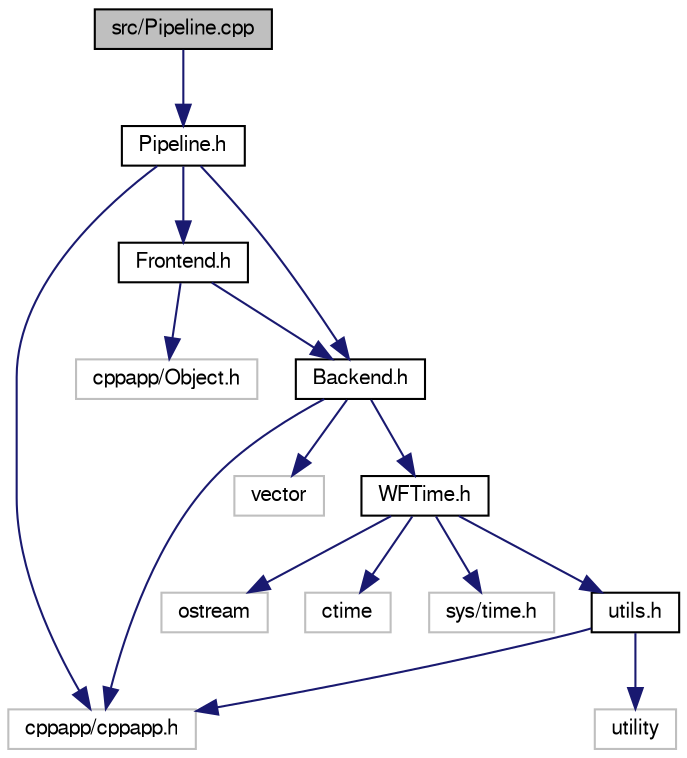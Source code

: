 digraph "src/Pipeline.cpp"
{
  edge [fontname="FreeSans",fontsize="10",labelfontname="FreeSans",labelfontsize="10"];
  node [fontname="FreeSans",fontsize="10",shape=record];
  Node1 [label="src/Pipeline.cpp",height=0.2,width=0.4,color="black", fillcolor="grey75", style="filled" fontcolor="black"];
  Node1 -> Node2 [color="midnightblue",fontsize="10",style="solid",fontname="FreeSans"];
  Node2 [label="Pipeline.h",height=0.2,width=0.4,color="black", fillcolor="white", style="filled",URL="$_pipeline_8h.html",tooltip="Header file for the Pipeline class. "];
  Node2 -> Node3 [color="midnightblue",fontsize="10",style="solid",fontname="FreeSans"];
  Node3 [label="cppapp/cppapp.h",height=0.2,width=0.4,color="grey75", fillcolor="white", style="filled"];
  Node2 -> Node4 [color="midnightblue",fontsize="10",style="solid",fontname="FreeSans"];
  Node4 [label="Frontend.h",height=0.2,width=0.4,color="black", fillcolor="white", style="filled",URL="$_frontend_8h.html",tooltip="Header file for the Frontend class. "];
  Node4 -> Node5 [color="midnightblue",fontsize="10",style="solid",fontname="FreeSans"];
  Node5 [label="cppapp/Object.h",height=0.2,width=0.4,color="grey75", fillcolor="white", style="filled"];
  Node4 -> Node6 [color="midnightblue",fontsize="10",style="solid",fontname="FreeSans"];
  Node6 [label="Backend.h",height=0.2,width=0.4,color="black", fillcolor="white", style="filled",URL="$_backend_8h.html",tooltip="Header file for the Backend class. "];
  Node6 -> Node7 [color="midnightblue",fontsize="10",style="solid",fontname="FreeSans"];
  Node7 [label="vector",height=0.2,width=0.4,color="grey75", fillcolor="white", style="filled"];
  Node6 -> Node3 [color="midnightblue",fontsize="10",style="solid",fontname="FreeSans"];
  Node6 -> Node8 [color="midnightblue",fontsize="10",style="solid",fontname="FreeSans"];
  Node8 [label="WFTime.h",height=0.2,width=0.4,color="black", fillcolor="white", style="filled",URL="$_w_f_time_8h.html",tooltip="Header file for the WFTime class. "];
  Node8 -> Node9 [color="midnightblue",fontsize="10",style="solid",fontname="FreeSans"];
  Node9 [label="ostream",height=0.2,width=0.4,color="grey75", fillcolor="white", style="filled"];
  Node8 -> Node10 [color="midnightblue",fontsize="10",style="solid",fontname="FreeSans"];
  Node10 [label="ctime",height=0.2,width=0.4,color="grey75", fillcolor="white", style="filled"];
  Node8 -> Node11 [color="midnightblue",fontsize="10",style="solid",fontname="FreeSans"];
  Node11 [label="sys/time.h",height=0.2,width=0.4,color="grey75", fillcolor="white", style="filled"];
  Node8 -> Node12 [color="midnightblue",fontsize="10",style="solid",fontname="FreeSans"];
  Node12 [label="utils.h",height=0.2,width=0.4,color="black", fillcolor="white", style="filled",URL="$utils_8h.html",tooltip="Header file for the utils class. "];
  Node12 -> Node13 [color="midnightblue",fontsize="10",style="solid",fontname="FreeSans"];
  Node13 [label="utility",height=0.2,width=0.4,color="grey75", fillcolor="white", style="filled"];
  Node12 -> Node3 [color="midnightblue",fontsize="10",style="solid",fontname="FreeSans"];
  Node2 -> Node6 [color="midnightblue",fontsize="10",style="solid",fontname="FreeSans"];
}
